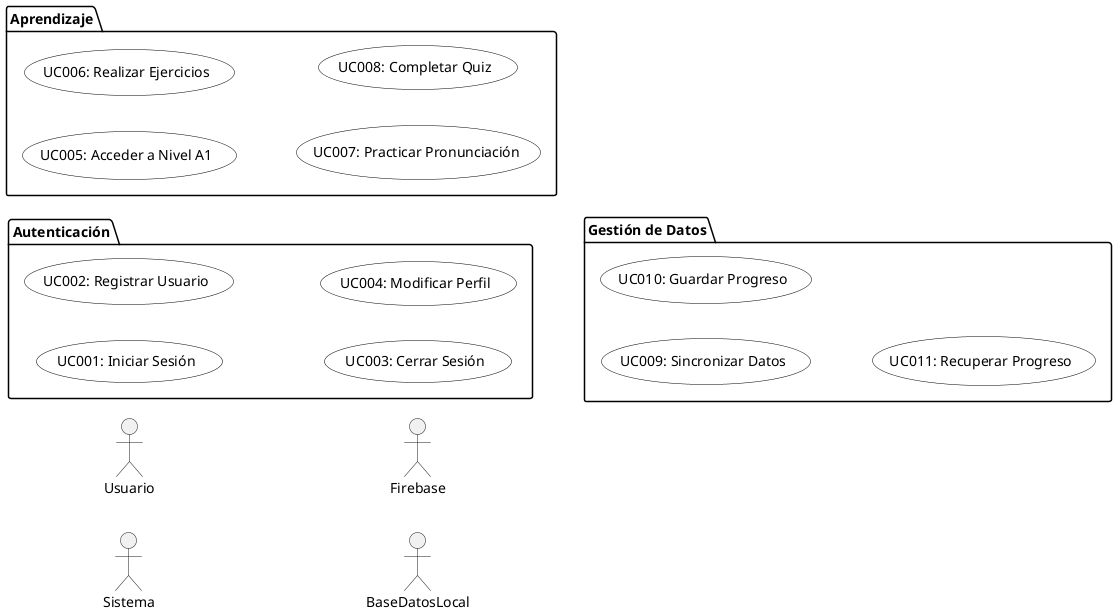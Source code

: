 @startuml
skinparam backgroundColor white
skinparam usecase {
    BackgroundColor white
    BorderColor black
    ArrowColor black
}

left to right direction

' Actores
actor Usuario
actor Sistema
actor Firebase
actor BaseDatosLocal

' Paquetes
package "Autenticación" {
    usecase "UC001: Iniciar Sesión" as UC001
    usecase "UC002: Registrar Usuario" as UC002
    usecase "UC003: Cerrar Sesión" as UC003
    usecase "UC004: Modificar Perfil" as UC004
}

package "Aprendizaje" {
    usecase "UC005: Acceder a Nivel A1" as UC005
    usecase "UC006: Realizar Ejercicios" as UC006
    usecase "UC007: Practicar Pronunciación" as UC007
    usecase "UC008: Completar Quiz" as UC008
}

package "Gestión de Datos" {
    usecase "UC009: Sincronizar Datos" as UC009
    usecase "UC010: Guardar Progreso" as UC010
    usecase "UC011: Recuperar Progreso" as UC011
}
